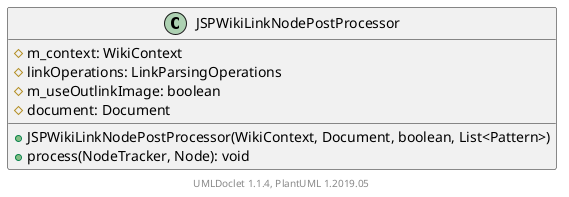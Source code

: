 @startuml

    class JSPWikiLinkNodePostProcessor [[JSPWikiLinkNodePostProcessor.html]] {
        #m_context: WikiContext
        #linkOperations: LinkParsingOperations
        #m_useOutlinkImage: boolean
        #document: Document
        +JSPWikiLinkNodePostProcessor(WikiContext, Document, boolean, List<Pattern>)
        +process(NodeTracker, Node): void
    }


    center footer UMLDoclet 1.1.4, PlantUML 1.2019.05
@enduml
